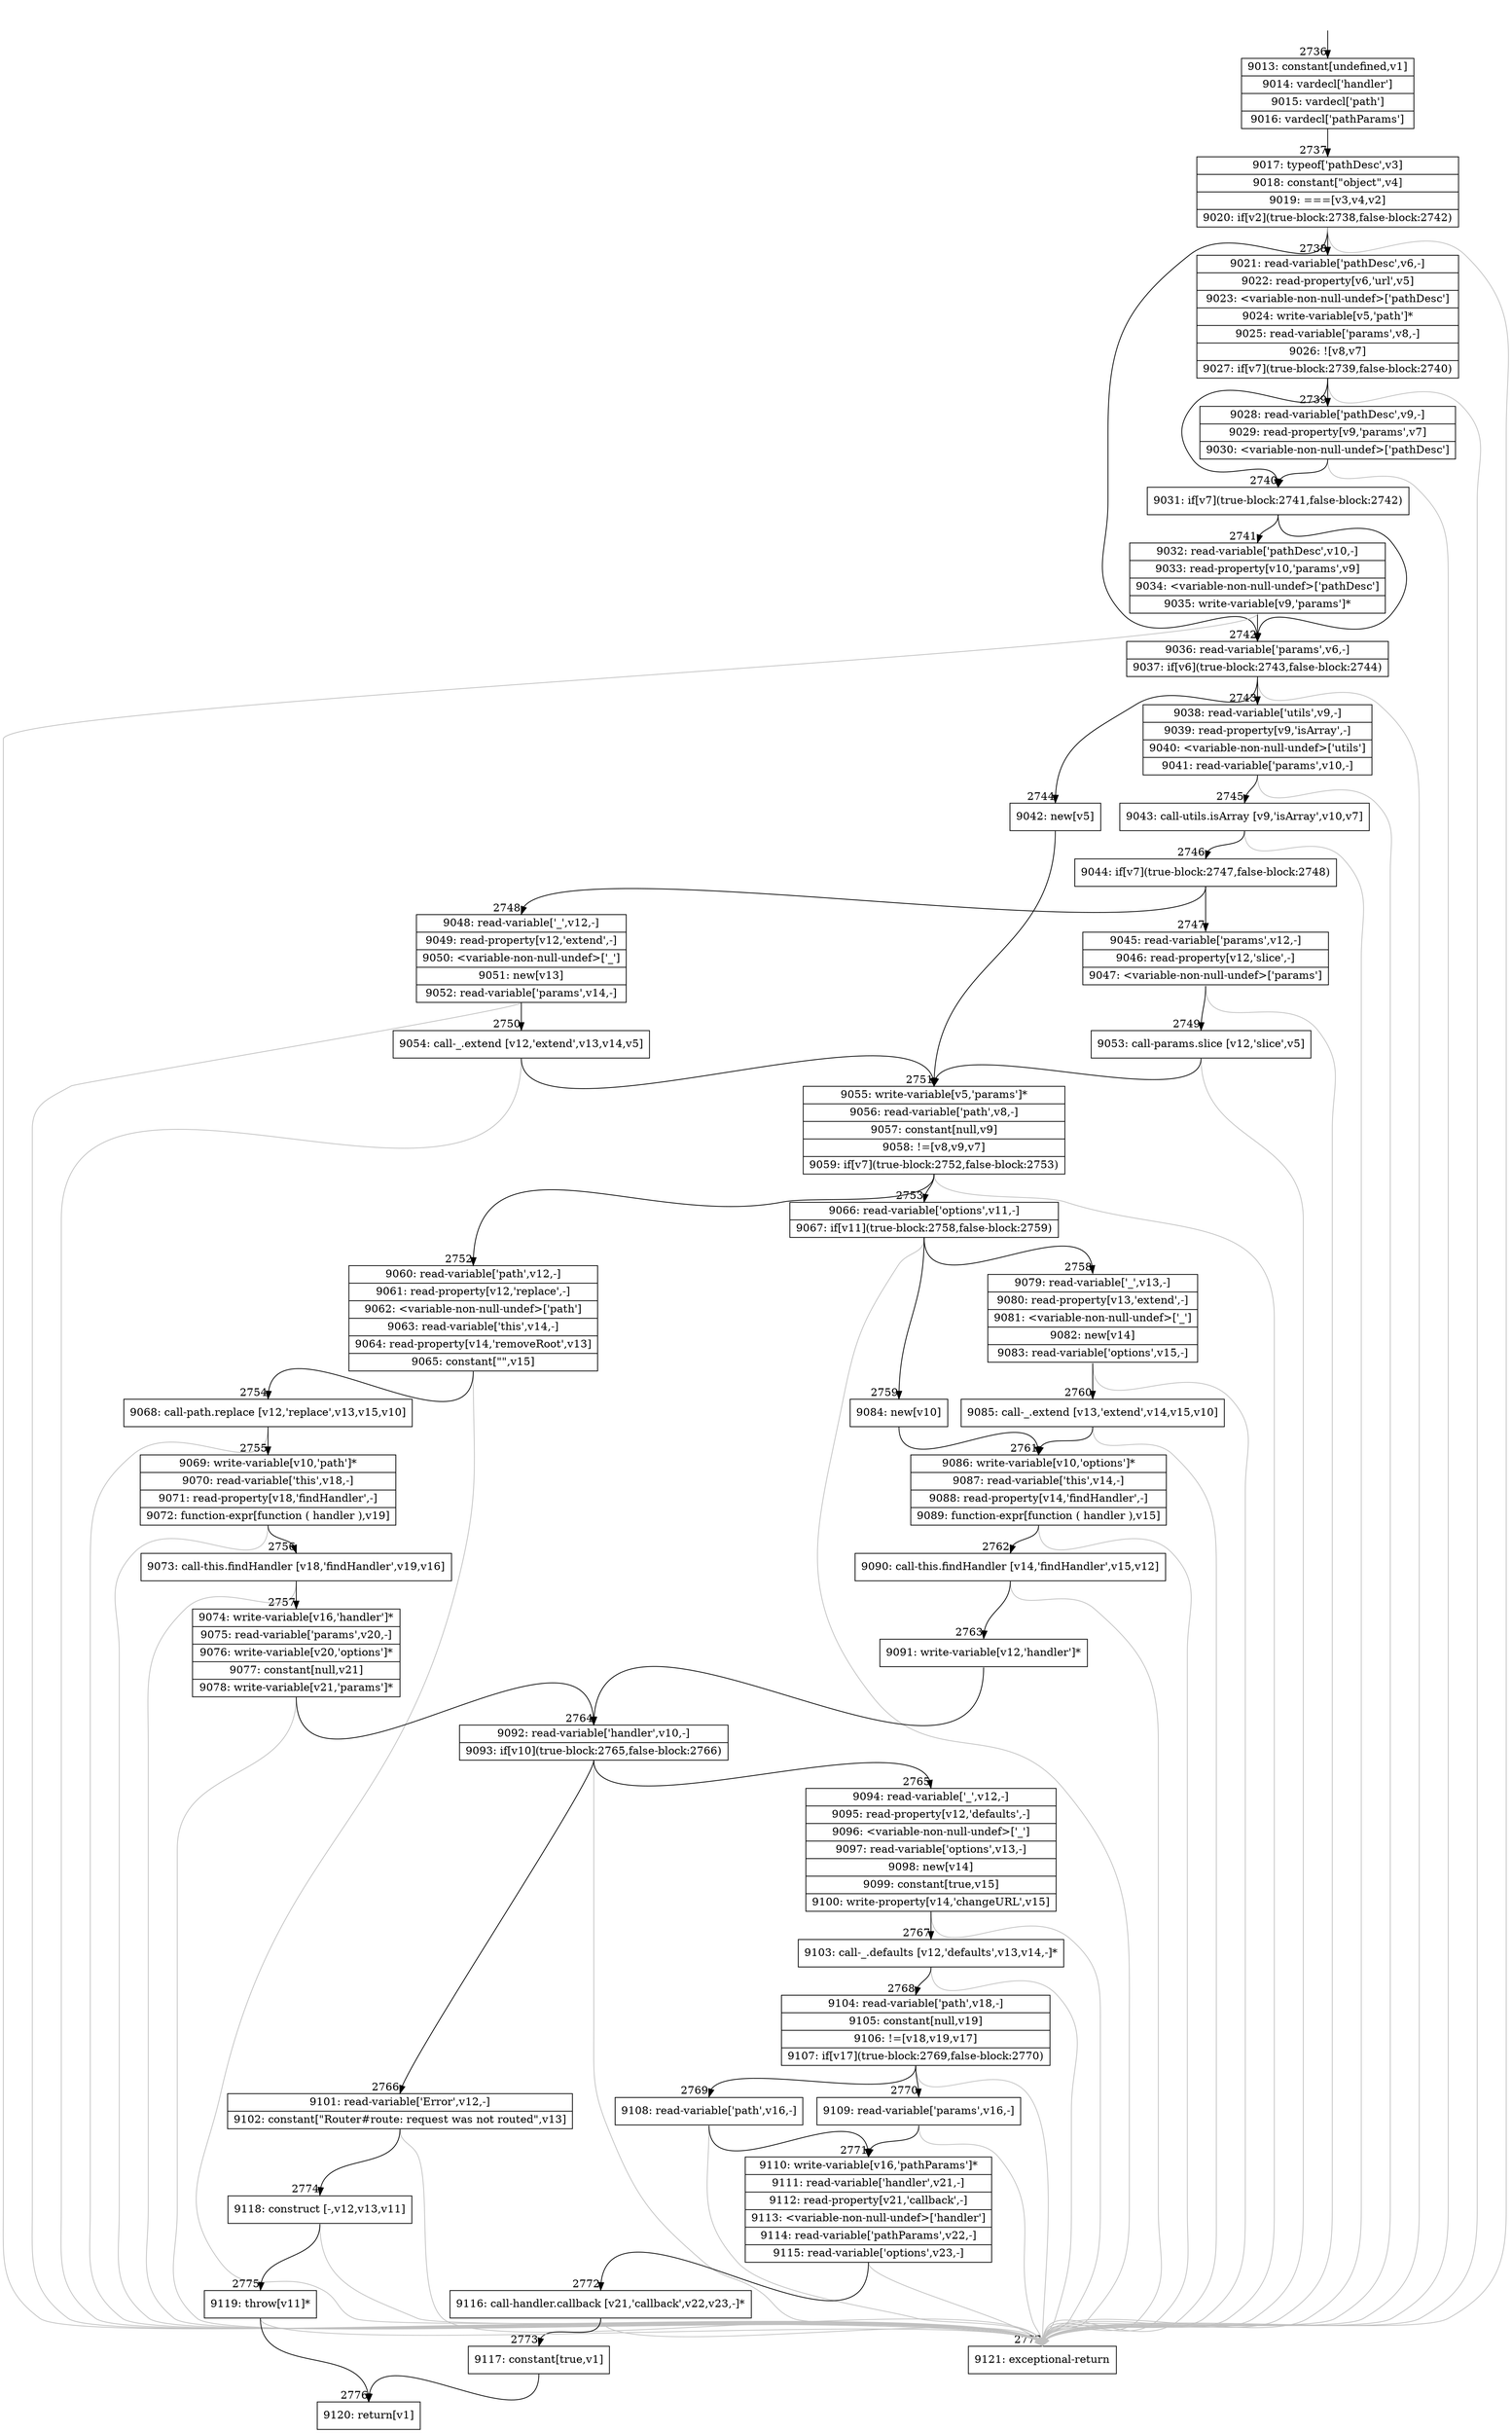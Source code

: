 digraph {
rankdir="TD"
BB_entry217[shape=none,label=""];
BB_entry217 -> BB2736 [tailport=s, headport=n, headlabel="    2736"]
BB2736 [shape=record label="{9013: constant[undefined,v1]|9014: vardecl['handler']|9015: vardecl['path']|9016: vardecl['pathParams']}" ] 
BB2736 -> BB2737 [tailport=s, headport=n, headlabel="      2737"]
BB2737 [shape=record label="{9017: typeof['pathDesc',v3]|9018: constant[\"object\",v4]|9019: ===[v3,v4,v2]|9020: if[v2](true-block:2738,false-block:2742)}" ] 
BB2737 -> BB2738 [tailport=s, headport=n, headlabel="      2738"]
BB2737 -> BB2742 [tailport=s, headport=n, headlabel="      2742"]
BB2737 -> BB2777 [tailport=s, headport=n, color=gray, headlabel="      2777"]
BB2738 [shape=record label="{9021: read-variable['pathDesc',v6,-]|9022: read-property[v6,'url',v5]|9023: \<variable-non-null-undef\>['pathDesc']|9024: write-variable[v5,'path']*|9025: read-variable['params',v8,-]|9026: ![v8,v7]|9027: if[v7](true-block:2739,false-block:2740)}" ] 
BB2738 -> BB2740 [tailport=s, headport=n, headlabel="      2740"]
BB2738 -> BB2739 [tailport=s, headport=n, headlabel="      2739"]
BB2738 -> BB2777 [tailport=s, headport=n, color=gray]
BB2739 [shape=record label="{9028: read-variable['pathDesc',v9,-]|9029: read-property[v9,'params',v7]|9030: \<variable-non-null-undef\>['pathDesc']}" ] 
BB2739 -> BB2740 [tailport=s, headport=n]
BB2739 -> BB2777 [tailport=s, headport=n, color=gray]
BB2740 [shape=record label="{9031: if[v7](true-block:2741,false-block:2742)}" ] 
BB2740 -> BB2741 [tailport=s, headport=n, headlabel="      2741"]
BB2740 -> BB2742 [tailport=s, headport=n]
BB2741 [shape=record label="{9032: read-variable['pathDesc',v10,-]|9033: read-property[v10,'params',v9]|9034: \<variable-non-null-undef\>['pathDesc']|9035: write-variable[v9,'params']*}" ] 
BB2741 -> BB2742 [tailport=s, headport=n]
BB2741 -> BB2777 [tailport=s, headport=n, color=gray]
BB2742 [shape=record label="{9036: read-variable['params',v6,-]|9037: if[v6](true-block:2743,false-block:2744)}" ] 
BB2742 -> BB2743 [tailport=s, headport=n, headlabel="      2743"]
BB2742 -> BB2744 [tailport=s, headport=n, headlabel="      2744"]
BB2742 -> BB2777 [tailport=s, headport=n, color=gray]
BB2743 [shape=record label="{9038: read-variable['utils',v9,-]|9039: read-property[v9,'isArray',-]|9040: \<variable-non-null-undef\>['utils']|9041: read-variable['params',v10,-]}" ] 
BB2743 -> BB2745 [tailport=s, headport=n, headlabel="      2745"]
BB2743 -> BB2777 [tailport=s, headport=n, color=gray]
BB2744 [shape=record label="{9042: new[v5]}" ] 
BB2744 -> BB2751 [tailport=s, headport=n, headlabel="      2751"]
BB2745 [shape=record label="{9043: call-utils.isArray [v9,'isArray',v10,v7]}" ] 
BB2745 -> BB2746 [tailport=s, headport=n, headlabel="      2746"]
BB2745 -> BB2777 [tailport=s, headport=n, color=gray]
BB2746 [shape=record label="{9044: if[v7](true-block:2747,false-block:2748)}" ] 
BB2746 -> BB2747 [tailport=s, headport=n, headlabel="      2747"]
BB2746 -> BB2748 [tailport=s, headport=n, headlabel="      2748"]
BB2747 [shape=record label="{9045: read-variable['params',v12,-]|9046: read-property[v12,'slice',-]|9047: \<variable-non-null-undef\>['params']}" ] 
BB2747 -> BB2749 [tailport=s, headport=n, headlabel="      2749"]
BB2747 -> BB2777 [tailport=s, headport=n, color=gray]
BB2748 [shape=record label="{9048: read-variable['_',v12,-]|9049: read-property[v12,'extend',-]|9050: \<variable-non-null-undef\>['_']|9051: new[v13]|9052: read-variable['params',v14,-]}" ] 
BB2748 -> BB2750 [tailport=s, headport=n, headlabel="      2750"]
BB2748 -> BB2777 [tailport=s, headport=n, color=gray]
BB2749 [shape=record label="{9053: call-params.slice [v12,'slice',v5]}" ] 
BB2749 -> BB2751 [tailport=s, headport=n]
BB2749 -> BB2777 [tailport=s, headport=n, color=gray]
BB2750 [shape=record label="{9054: call-_.extend [v12,'extend',v13,v14,v5]}" ] 
BB2750 -> BB2751 [tailport=s, headport=n]
BB2750 -> BB2777 [tailport=s, headport=n, color=gray]
BB2751 [shape=record label="{9055: write-variable[v5,'params']*|9056: read-variable['path',v8,-]|9057: constant[null,v9]|9058: !=[v8,v9,v7]|9059: if[v7](true-block:2752,false-block:2753)}" ] 
BB2751 -> BB2752 [tailport=s, headport=n, headlabel="      2752"]
BB2751 -> BB2753 [tailport=s, headport=n, headlabel="      2753"]
BB2751 -> BB2777 [tailport=s, headport=n, color=gray]
BB2752 [shape=record label="{9060: read-variable['path',v12,-]|9061: read-property[v12,'replace',-]|9062: \<variable-non-null-undef\>['path']|9063: read-variable['this',v14,-]|9064: read-property[v14,'removeRoot',v13]|9065: constant[\"\",v15]}" ] 
BB2752 -> BB2754 [tailport=s, headport=n, headlabel="      2754"]
BB2752 -> BB2777 [tailport=s, headport=n, color=gray]
BB2753 [shape=record label="{9066: read-variable['options',v11,-]|9067: if[v11](true-block:2758,false-block:2759)}" ] 
BB2753 -> BB2758 [tailport=s, headport=n, headlabel="      2758"]
BB2753 -> BB2759 [tailport=s, headport=n, headlabel="      2759"]
BB2753 -> BB2777 [tailport=s, headport=n, color=gray]
BB2754 [shape=record label="{9068: call-path.replace [v12,'replace',v13,v15,v10]}" ] 
BB2754 -> BB2755 [tailport=s, headport=n, headlabel="      2755"]
BB2754 -> BB2777 [tailport=s, headport=n, color=gray]
BB2755 [shape=record label="{9069: write-variable[v10,'path']*|9070: read-variable['this',v18,-]|9071: read-property[v18,'findHandler',-]|9072: function-expr[function ( handler ),v19]}" ] 
BB2755 -> BB2756 [tailport=s, headport=n, headlabel="      2756"]
BB2755 -> BB2777 [tailport=s, headport=n, color=gray]
BB2756 [shape=record label="{9073: call-this.findHandler [v18,'findHandler',v19,v16]}" ] 
BB2756 -> BB2757 [tailport=s, headport=n, headlabel="      2757"]
BB2756 -> BB2777 [tailport=s, headport=n, color=gray]
BB2757 [shape=record label="{9074: write-variable[v16,'handler']*|9075: read-variable['params',v20,-]|9076: write-variable[v20,'options']*|9077: constant[null,v21]|9078: write-variable[v21,'params']*}" ] 
BB2757 -> BB2764 [tailport=s, headport=n, headlabel="      2764"]
BB2757 -> BB2777 [tailport=s, headport=n, color=gray]
BB2758 [shape=record label="{9079: read-variable['_',v13,-]|9080: read-property[v13,'extend',-]|9081: \<variable-non-null-undef\>['_']|9082: new[v14]|9083: read-variable['options',v15,-]}" ] 
BB2758 -> BB2760 [tailport=s, headport=n, headlabel="      2760"]
BB2758 -> BB2777 [tailport=s, headport=n, color=gray]
BB2759 [shape=record label="{9084: new[v10]}" ] 
BB2759 -> BB2761 [tailport=s, headport=n, headlabel="      2761"]
BB2760 [shape=record label="{9085: call-_.extend [v13,'extend',v14,v15,v10]}" ] 
BB2760 -> BB2761 [tailport=s, headport=n]
BB2760 -> BB2777 [tailport=s, headport=n, color=gray]
BB2761 [shape=record label="{9086: write-variable[v10,'options']*|9087: read-variable['this',v14,-]|9088: read-property[v14,'findHandler',-]|9089: function-expr[function ( handler ),v15]}" ] 
BB2761 -> BB2762 [tailport=s, headport=n, headlabel="      2762"]
BB2761 -> BB2777 [tailport=s, headport=n, color=gray]
BB2762 [shape=record label="{9090: call-this.findHandler [v14,'findHandler',v15,v12]}" ] 
BB2762 -> BB2763 [tailport=s, headport=n, headlabel="      2763"]
BB2762 -> BB2777 [tailport=s, headport=n, color=gray]
BB2763 [shape=record label="{9091: write-variable[v12,'handler']*}" ] 
BB2763 -> BB2764 [tailport=s, headport=n]
BB2764 [shape=record label="{9092: read-variable['handler',v10,-]|9093: if[v10](true-block:2765,false-block:2766)}" ] 
BB2764 -> BB2765 [tailport=s, headport=n, headlabel="      2765"]
BB2764 -> BB2766 [tailport=s, headport=n, headlabel="      2766"]
BB2764 -> BB2777 [tailport=s, headport=n, color=gray]
BB2765 [shape=record label="{9094: read-variable['_',v12,-]|9095: read-property[v12,'defaults',-]|9096: \<variable-non-null-undef\>['_']|9097: read-variable['options',v13,-]|9098: new[v14]|9099: constant[true,v15]|9100: write-property[v14,'changeURL',v15]}" ] 
BB2765 -> BB2767 [tailport=s, headport=n, headlabel="      2767"]
BB2765 -> BB2777 [tailport=s, headport=n, color=gray]
BB2766 [shape=record label="{9101: read-variable['Error',v12,-]|9102: constant[\"Router#route: request was not routed\",v13]}" ] 
BB2766 -> BB2774 [tailport=s, headport=n, headlabel="      2774"]
BB2766 -> BB2777 [tailport=s, headport=n, color=gray]
BB2767 [shape=record label="{9103: call-_.defaults [v12,'defaults',v13,v14,-]*}" ] 
BB2767 -> BB2768 [tailport=s, headport=n, headlabel="      2768"]
BB2767 -> BB2777 [tailport=s, headport=n, color=gray]
BB2768 [shape=record label="{9104: read-variable['path',v18,-]|9105: constant[null,v19]|9106: !=[v18,v19,v17]|9107: if[v17](true-block:2769,false-block:2770)}" ] 
BB2768 -> BB2769 [tailport=s, headport=n, headlabel="      2769"]
BB2768 -> BB2770 [tailport=s, headport=n, headlabel="      2770"]
BB2768 -> BB2777 [tailport=s, headport=n, color=gray]
BB2769 [shape=record label="{9108: read-variable['path',v16,-]}" ] 
BB2769 -> BB2771 [tailport=s, headport=n, headlabel="      2771"]
BB2769 -> BB2777 [tailport=s, headport=n, color=gray]
BB2770 [shape=record label="{9109: read-variable['params',v16,-]}" ] 
BB2770 -> BB2771 [tailport=s, headport=n]
BB2770 -> BB2777 [tailport=s, headport=n, color=gray]
BB2771 [shape=record label="{9110: write-variable[v16,'pathParams']*|9111: read-variable['handler',v21,-]|9112: read-property[v21,'callback',-]|9113: \<variable-non-null-undef\>['handler']|9114: read-variable['pathParams',v22,-]|9115: read-variable['options',v23,-]}" ] 
BB2771 -> BB2772 [tailport=s, headport=n, headlabel="      2772"]
BB2771 -> BB2777 [tailport=s, headport=n, color=gray]
BB2772 [shape=record label="{9116: call-handler.callback [v21,'callback',v22,v23,-]*}" ] 
BB2772 -> BB2773 [tailport=s, headport=n, headlabel="      2773"]
BB2772 -> BB2777 [tailport=s, headport=n, color=gray]
BB2773 [shape=record label="{9117: constant[true,v1]}" ] 
BB2773 -> BB2776 [tailport=s, headport=n, headlabel="      2776"]
BB2774 [shape=record label="{9118: construct [-,v12,v13,v11]}" ] 
BB2774 -> BB2775 [tailport=s, headport=n, headlabel="      2775"]
BB2774 -> BB2777 [tailport=s, headport=n, color=gray]
BB2775 [shape=record label="{9119: throw[v11]*}" ] 
BB2775 -> BB2776 [tailport=s, headport=n]
BB2775 -> BB2777 [tailport=s, headport=n, color=gray]
BB2776 [shape=record label="{9120: return[v1]}" ] 
BB2777 [shape=record label="{9121: exceptional-return}" ] 
//#$~ 2444
}
